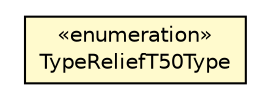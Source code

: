 #!/usr/local/bin/dot
#
# Class diagram 
# Generated by UMLGraph version R5_6-24-gf6e263 (http://www.umlgraph.org/)
#

digraph G {
	edge [fontname="Helvetica",fontsize=10,labelfontname="Helvetica",labelfontsize=10];
	node [fontname="Helvetica",fontsize=10,shape=plaintext];
	nodesep=0.25;
	ranksep=0.5;
	// nl.b3p.topnl.top50nl.TypeReliefT50Type
	c44767 [label=<<table title="nl.b3p.topnl.top50nl.TypeReliefT50Type" border="0" cellborder="1" cellspacing="0" cellpadding="2" port="p" bgcolor="lemonChiffon" href="./TypeReliefT50Type.html">
		<tr><td><table border="0" cellspacing="0" cellpadding="1">
<tr><td align="center" balign="center"> &#171;enumeration&#187; </td></tr>
<tr><td align="center" balign="center"> TypeReliefT50Type </td></tr>
		</table></td></tr>
		</table>>, URL="./TypeReliefT50Type.html", fontname="Helvetica", fontcolor="black", fontsize=10.0];
}

